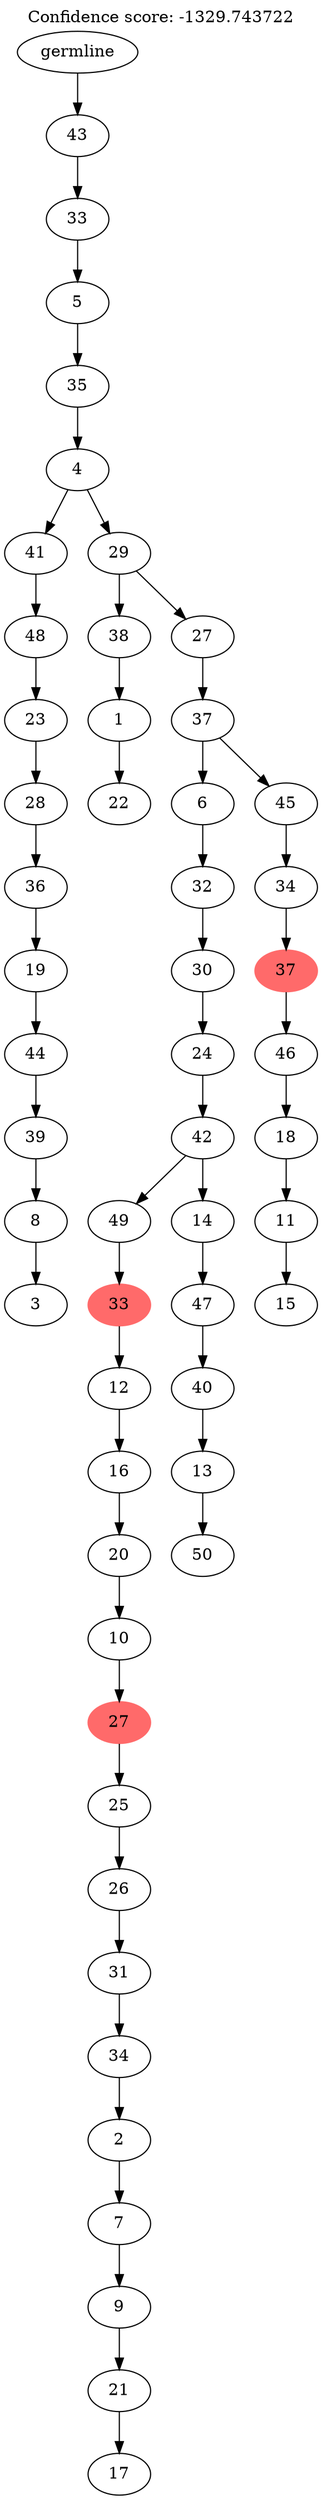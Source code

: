 digraph g {
	"53" -> "54";
	"54" [label="3"];
	"52" -> "53";
	"53" [label="8"];
	"51" -> "52";
	"52" [label="39"];
	"50" -> "51";
	"51" [label="44"];
	"49" -> "50";
	"50" [label="19"];
	"48" -> "49";
	"49" [label="36"];
	"47" -> "48";
	"48" [label="28"];
	"46" -> "47";
	"47" [label="23"];
	"45" -> "46";
	"46" [label="48"];
	"43" -> "44";
	"44" [label="22"];
	"42" -> "43";
	"43" [label="1"];
	"40" -> "41";
	"41" [label="17"];
	"39" -> "40";
	"40" [label="21"];
	"38" -> "39";
	"39" [label="9"];
	"37" -> "38";
	"38" [label="7"];
	"36" -> "37";
	"37" [label="2"];
	"35" -> "36";
	"36" [label="34"];
	"34" -> "35";
	"35" [label="31"];
	"33" -> "34";
	"34" [label="26"];
	"32" -> "33";
	"33" [label="25"];
	"31" -> "32";
	"32" [color=indianred1, style=filled, label="27"];
	"30" -> "31";
	"31" [label="10"];
	"29" -> "30";
	"30" [label="20"];
	"28" -> "29";
	"29" [label="16"];
	"27" -> "28";
	"28" [label="12"];
	"26" -> "27";
	"27" [color=indianred1, style=filled, label="33"];
	"24" -> "25";
	"25" [label="50"];
	"23" -> "24";
	"24" [label="13"];
	"22" -> "23";
	"23" [label="40"];
	"21" -> "22";
	"22" [label="47"];
	"20" -> "21";
	"21" [label="14"];
	"20" -> "26";
	"26" [label="49"];
	"19" -> "20";
	"20" [label="42"];
	"18" -> "19";
	"19" [label="24"];
	"17" -> "18";
	"18" [label="30"];
	"16" -> "17";
	"17" [label="32"];
	"14" -> "15";
	"15" [label="15"];
	"13" -> "14";
	"14" [label="11"];
	"12" -> "13";
	"13" [label="18"];
	"11" -> "12";
	"12" [label="46"];
	"10" -> "11";
	"11" [color=indianred1, style=filled, label="37"];
	"9" -> "10";
	"10" [label="34"];
	"8" -> "9";
	"9" [label="45"];
	"8" -> "16";
	"16" [label="6"];
	"7" -> "8";
	"8" [label="37"];
	"6" -> "7";
	"7" [label="27"];
	"6" -> "42";
	"42" [label="38"];
	"5" -> "6";
	"6" [label="29"];
	"5" -> "45";
	"45" [label="41"];
	"4" -> "5";
	"5" [label="4"];
	"3" -> "4";
	"4" [label="35"];
	"2" -> "3";
	"3" [label="5"];
	"1" -> "2";
	"2" [label="33"];
	"0" -> "1";
	"1" [label="43"];
	"0" [label="germline"];
	labelloc="t";
	label="Confidence score: -1329.743722";
}

